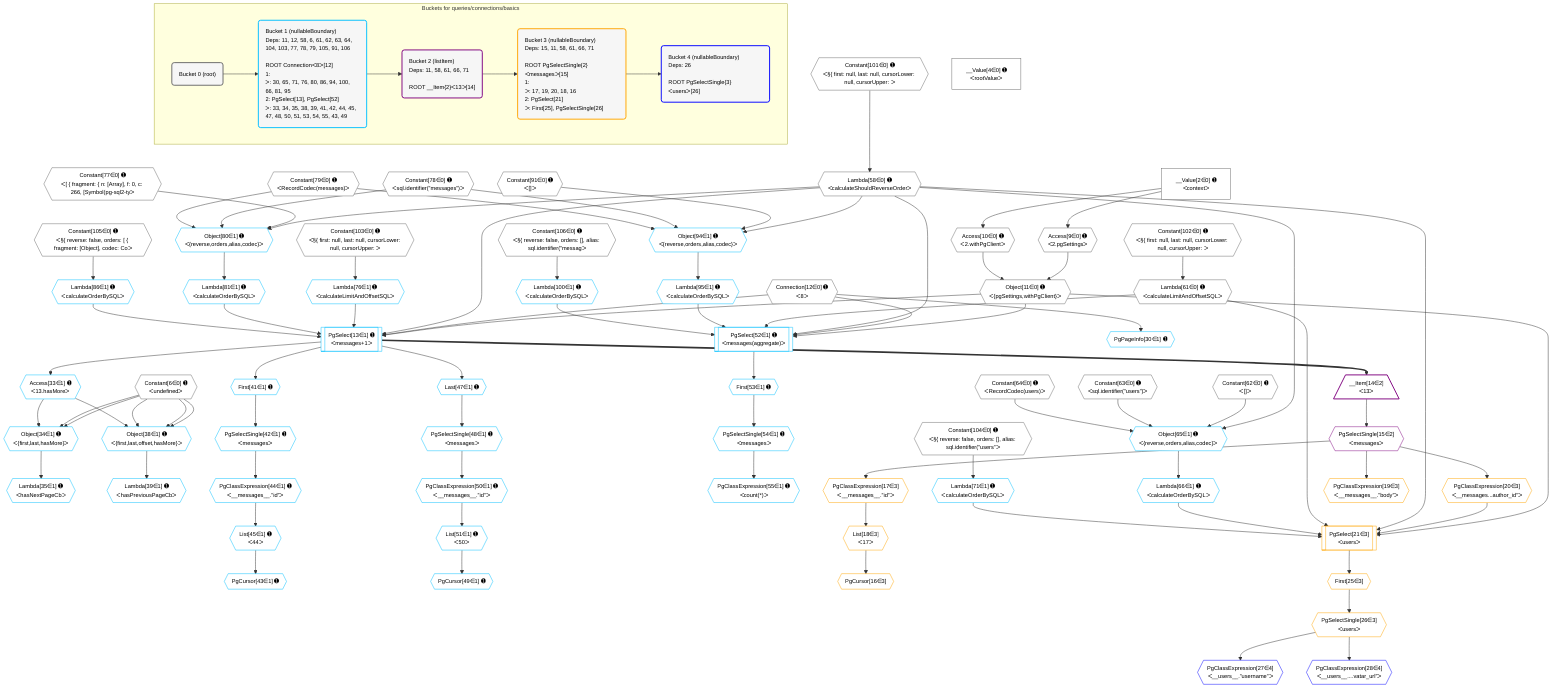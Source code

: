 %%{init: {'themeVariables': { 'fontSize': '12px'}}}%%
graph TD
    classDef path fill:#eee,stroke:#000,color:#000
    classDef plan fill:#fff,stroke-width:1px,color:#000
    classDef itemplan fill:#fff,stroke-width:2px,color:#000
    classDef unbatchedplan fill:#dff,stroke-width:1px,color:#000
    classDef sideeffectplan fill:#fcc,stroke-width:2px,color:#000
    classDef bucket fill:#f6f6f6,color:#000,stroke-width:2px,text-align:left


    %% plan dependencies
    Object11{{"Object[11∈0] ➊<br />ᐸ{pgSettings,withPgClient}ᐳ"}}:::plan
    Access9{{"Access[9∈0] ➊<br />ᐸ2.pgSettingsᐳ"}}:::plan
    Access10{{"Access[10∈0] ➊<br />ᐸ2.withPgClientᐳ"}}:::plan
    Access9 & Access10 --> Object11
    __Value2["__Value[2∈0] ➊<br />ᐸcontextᐳ"]:::plan
    __Value2 --> Access9
    __Value2 --> Access10
    Lambda58{{"Lambda[58∈0] ➊<br />ᐸcalculateShouldReverseOrderᐳ"}}:::plan
    Constant101{{"Constant[101∈0] ➊<br />ᐸ§{ first: null, last: null, cursorLower: null, cursorUpper: ᐳ"}}:::plan
    Constant101 --> Lambda58
    Lambda61{{"Lambda[61∈0] ➊<br />ᐸcalculateLimitAndOffsetSQLᐳ"}}:::plan
    Constant102{{"Constant[102∈0] ➊<br />ᐸ§{ first: null, last: null, cursorLower: null, cursorUpper: ᐳ"}}:::plan
    Constant102 --> Lambda61
    __Value4["__Value[4∈0] ➊<br />ᐸrootValueᐳ"]:::plan
    Constant6{{"Constant[6∈0] ➊<br />ᐸundefinedᐳ"}}:::plan
    Connection12{{"Connection[12∈0] ➊<br />ᐸ8ᐳ"}}:::plan
    Constant62{{"Constant[62∈0] ➊<br />ᐸ[]ᐳ"}}:::plan
    Constant63{{"Constant[63∈0] ➊<br />ᐸsql.identifier(”users”)ᐳ"}}:::plan
    Constant64{{"Constant[64∈0] ➊<br />ᐸRecordCodec(users)ᐳ"}}:::plan
    Constant77{{"Constant[77∈0] ➊<br />ᐸ[ { fragment: { n: [Array], f: 0, c: 266, [Symbol(pg-sql2-tyᐳ"}}:::plan
    Constant78{{"Constant[78∈0] ➊<br />ᐸsql.identifier(”messages”)ᐳ"}}:::plan
    Constant79{{"Constant[79∈0] ➊<br />ᐸRecordCodec(messages)ᐳ"}}:::plan
    Constant91{{"Constant[91∈0] ➊<br />ᐸ[]ᐳ"}}:::plan
    Constant103{{"Constant[103∈0] ➊<br />ᐸ§{ first: null, last: null, cursorLower: null, cursorUpper: ᐳ"}}:::plan
    Constant104{{"Constant[104∈0] ➊<br />ᐸ§{ reverse: false, orders: [], alias: sql.identifier(”users”ᐳ"}}:::plan
    Constant105{{"Constant[105∈0] ➊<br />ᐸ§{ reverse: false, orders: [ { fragment: [Object], codec: Coᐳ"}}:::plan
    Constant106{{"Constant[106∈0] ➊<br />ᐸ§{ reverse: false, orders: [], alias: sql.identifier(”messagᐳ"}}:::plan
    PgSelect13[["PgSelect[13∈1] ➊<br />ᐸmessages+1ᐳ"]]:::plan
    Lambda76{{"Lambda[76∈1] ➊<br />ᐸcalculateLimitAndOffsetSQLᐳ"}}:::plan
    Lambda81{{"Lambda[81∈1] ➊<br />ᐸcalculateOrderBySQLᐳ"}}:::plan
    Lambda86{{"Lambda[86∈1] ➊<br />ᐸcalculateOrderBySQLᐳ"}}:::plan
    Object11 & Connection12 & Lambda58 & Lambda76 & Lambda81 & Lambda86 --> PgSelect13
    PgSelect52[["PgSelect[52∈1] ➊<br />ᐸmessages(aggregate)ᐳ"]]:::plan
    Lambda95{{"Lambda[95∈1] ➊<br />ᐸcalculateOrderBySQLᐳ"}}:::plan
    Lambda100{{"Lambda[100∈1] ➊<br />ᐸcalculateOrderBySQLᐳ"}}:::plan
    Object11 & Connection12 & Lambda58 & Lambda61 & Lambda95 & Lambda100 --> PgSelect52
    Object38{{"Object[38∈1] ➊<br />ᐸ{first,last,offset,hasMore}ᐳ"}}:::plan
    Access33{{"Access[33∈1] ➊<br />ᐸ13.hasMoreᐳ"}}:::plan
    Constant6 & Constant6 & Constant6 & Access33 --> Object38
    Object65{{"Object[65∈1] ➊<br />ᐸ{reverse,orders,alias,codec}ᐳ"}}:::plan
    Lambda58 & Constant62 & Constant63 & Constant64 --> Object65
    Object80{{"Object[80∈1] ➊<br />ᐸ{reverse,orders,alias,codec}ᐳ"}}:::plan
    Lambda58 & Constant77 & Constant78 & Constant79 --> Object80
    Object94{{"Object[94∈1] ➊<br />ᐸ{reverse,orders,alias,codec}ᐳ"}}:::plan
    Lambda58 & Constant91 & Constant78 & Constant79 --> Object94
    Object34{{"Object[34∈1] ➊<br />ᐸ{first,last,hasMore}ᐳ"}}:::plan
    Constant6 & Constant6 & Access33 --> Object34
    PgPageInfo30{{"PgPageInfo[30∈1] ➊"}}:::plan
    Connection12 --> PgPageInfo30
    PgSelect13 --> Access33
    Lambda35{{"Lambda[35∈1] ➊<br />ᐸhasNextPageCbᐳ"}}:::plan
    Object34 --> Lambda35
    Lambda39{{"Lambda[39∈1] ➊<br />ᐸhasPreviousPageCbᐳ"}}:::plan
    Object38 --> Lambda39
    First41{{"First[41∈1] ➊"}}:::plan
    PgSelect13 --> First41
    PgSelectSingle42{{"PgSelectSingle[42∈1] ➊<br />ᐸmessagesᐳ"}}:::plan
    First41 --> PgSelectSingle42
    PgCursor43{{"PgCursor[43∈1] ➊"}}:::plan
    List45{{"List[45∈1] ➊<br />ᐸ44ᐳ"}}:::plan
    List45 --> PgCursor43
    PgClassExpression44{{"PgClassExpression[44∈1] ➊<br />ᐸ__messages__.”id”ᐳ"}}:::plan
    PgSelectSingle42 --> PgClassExpression44
    PgClassExpression44 --> List45
    Last47{{"Last[47∈1] ➊"}}:::plan
    PgSelect13 --> Last47
    PgSelectSingle48{{"PgSelectSingle[48∈1] ➊<br />ᐸmessagesᐳ"}}:::plan
    Last47 --> PgSelectSingle48
    PgCursor49{{"PgCursor[49∈1] ➊"}}:::plan
    List51{{"List[51∈1] ➊<br />ᐸ50ᐳ"}}:::plan
    List51 --> PgCursor49
    PgClassExpression50{{"PgClassExpression[50∈1] ➊<br />ᐸ__messages__.”id”ᐳ"}}:::plan
    PgSelectSingle48 --> PgClassExpression50
    PgClassExpression50 --> List51
    First53{{"First[53∈1] ➊"}}:::plan
    PgSelect52 --> First53
    PgSelectSingle54{{"PgSelectSingle[54∈1] ➊<br />ᐸmessagesᐳ"}}:::plan
    First53 --> PgSelectSingle54
    PgClassExpression55{{"PgClassExpression[55∈1] ➊<br />ᐸcount(*)ᐳ"}}:::plan
    PgSelectSingle54 --> PgClassExpression55
    Lambda66{{"Lambda[66∈1] ➊<br />ᐸcalculateOrderBySQLᐳ"}}:::plan
    Object65 --> Lambda66
    Lambda71{{"Lambda[71∈1] ➊<br />ᐸcalculateOrderBySQLᐳ"}}:::plan
    Constant104 --> Lambda71
    Constant103 --> Lambda76
    Object80 --> Lambda81
    Constant105 --> Lambda86
    Object94 --> Lambda95
    Constant106 --> Lambda100
    __Item14[/"__Item[14∈2]<br />ᐸ13ᐳ"\]:::itemplan
    PgSelect13 ==> __Item14
    PgSelectSingle15{{"PgSelectSingle[15∈2]<br />ᐸmessagesᐳ"}}:::plan
    __Item14 --> PgSelectSingle15
    PgSelect21[["PgSelect[21∈3]<br />ᐸusersᐳ"]]:::plan
    PgClassExpression20{{"PgClassExpression[20∈3]<br />ᐸ__messages...author_id”ᐳ"}}:::plan
    Object11 & PgClassExpression20 & Lambda58 & Lambda61 & Lambda66 & Lambda71 --> PgSelect21
    PgCursor16{{"PgCursor[16∈3]"}}:::plan
    List18{{"List[18∈3]<br />ᐸ17ᐳ"}}:::plan
    List18 --> PgCursor16
    PgClassExpression17{{"PgClassExpression[17∈3]<br />ᐸ__messages__.”id”ᐳ"}}:::plan
    PgSelectSingle15 --> PgClassExpression17
    PgClassExpression17 --> List18
    PgClassExpression19{{"PgClassExpression[19∈3]<br />ᐸ__messages__.”body”ᐳ"}}:::plan
    PgSelectSingle15 --> PgClassExpression19
    PgSelectSingle15 --> PgClassExpression20
    First25{{"First[25∈3]"}}:::plan
    PgSelect21 --> First25
    PgSelectSingle26{{"PgSelectSingle[26∈3]<br />ᐸusersᐳ"}}:::plan
    First25 --> PgSelectSingle26
    PgClassExpression27{{"PgClassExpression[27∈4]<br />ᐸ__users__.”username”ᐳ"}}:::plan
    PgSelectSingle26 --> PgClassExpression27
    PgClassExpression28{{"PgClassExpression[28∈4]<br />ᐸ__users__....vatar_url”ᐳ"}}:::plan
    PgSelectSingle26 --> PgClassExpression28

    %% define steps

    subgraph "Buckets for queries/connections/basics"
    Bucket0("Bucket 0 (root)"):::bucket
    classDef bucket0 stroke:#696969
    class Bucket0,__Value2,__Value4,Constant6,Access9,Access10,Object11,Connection12,Lambda58,Lambda61,Constant62,Constant63,Constant64,Constant77,Constant78,Constant79,Constant91,Constant101,Constant102,Constant103,Constant104,Constant105,Constant106 bucket0
    Bucket1("Bucket 1 (nullableBoundary)<br />Deps: 11, 12, 58, 6, 61, 62, 63, 64, 104, 103, 77, 78, 79, 105, 91, 106<br /><br />ROOT Connectionᐸ8ᐳ[12]<br />1: <br />ᐳ: 30, 65, 71, 76, 80, 86, 94, 100, 66, 81, 95<br />2: PgSelect[13], PgSelect[52]<br />ᐳ: 33, 34, 35, 38, 39, 41, 42, 44, 45, 47, 48, 50, 51, 53, 54, 55, 43, 49"):::bucket
    classDef bucket1 stroke:#00bfff
    class Bucket1,PgSelect13,PgPageInfo30,Access33,Object34,Lambda35,Object38,Lambda39,First41,PgSelectSingle42,PgCursor43,PgClassExpression44,List45,Last47,PgSelectSingle48,PgCursor49,PgClassExpression50,List51,PgSelect52,First53,PgSelectSingle54,PgClassExpression55,Object65,Lambda66,Lambda71,Lambda76,Object80,Lambda81,Lambda86,Object94,Lambda95,Lambda100 bucket1
    Bucket2("Bucket 2 (listItem)<br />Deps: 11, 58, 61, 66, 71<br /><br />ROOT __Item{2}ᐸ13ᐳ[14]"):::bucket
    classDef bucket2 stroke:#7f007f
    class Bucket2,__Item14,PgSelectSingle15 bucket2
    Bucket3("Bucket 3 (nullableBoundary)<br />Deps: 15, 11, 58, 61, 66, 71<br /><br />ROOT PgSelectSingle{2}ᐸmessagesᐳ[15]<br />1: <br />ᐳ: 17, 19, 20, 18, 16<br />2: PgSelect[21]<br />ᐳ: First[25], PgSelectSingle[26]"):::bucket
    classDef bucket3 stroke:#ffa500
    class Bucket3,PgCursor16,PgClassExpression17,List18,PgClassExpression19,PgClassExpression20,PgSelect21,First25,PgSelectSingle26 bucket3
    Bucket4("Bucket 4 (nullableBoundary)<br />Deps: 26<br /><br />ROOT PgSelectSingle{3}ᐸusersᐳ[26]"):::bucket
    classDef bucket4 stroke:#0000ff
    class Bucket4,PgClassExpression27,PgClassExpression28 bucket4
    Bucket0 --> Bucket1
    Bucket1 --> Bucket2
    Bucket2 --> Bucket3
    Bucket3 --> Bucket4
    end